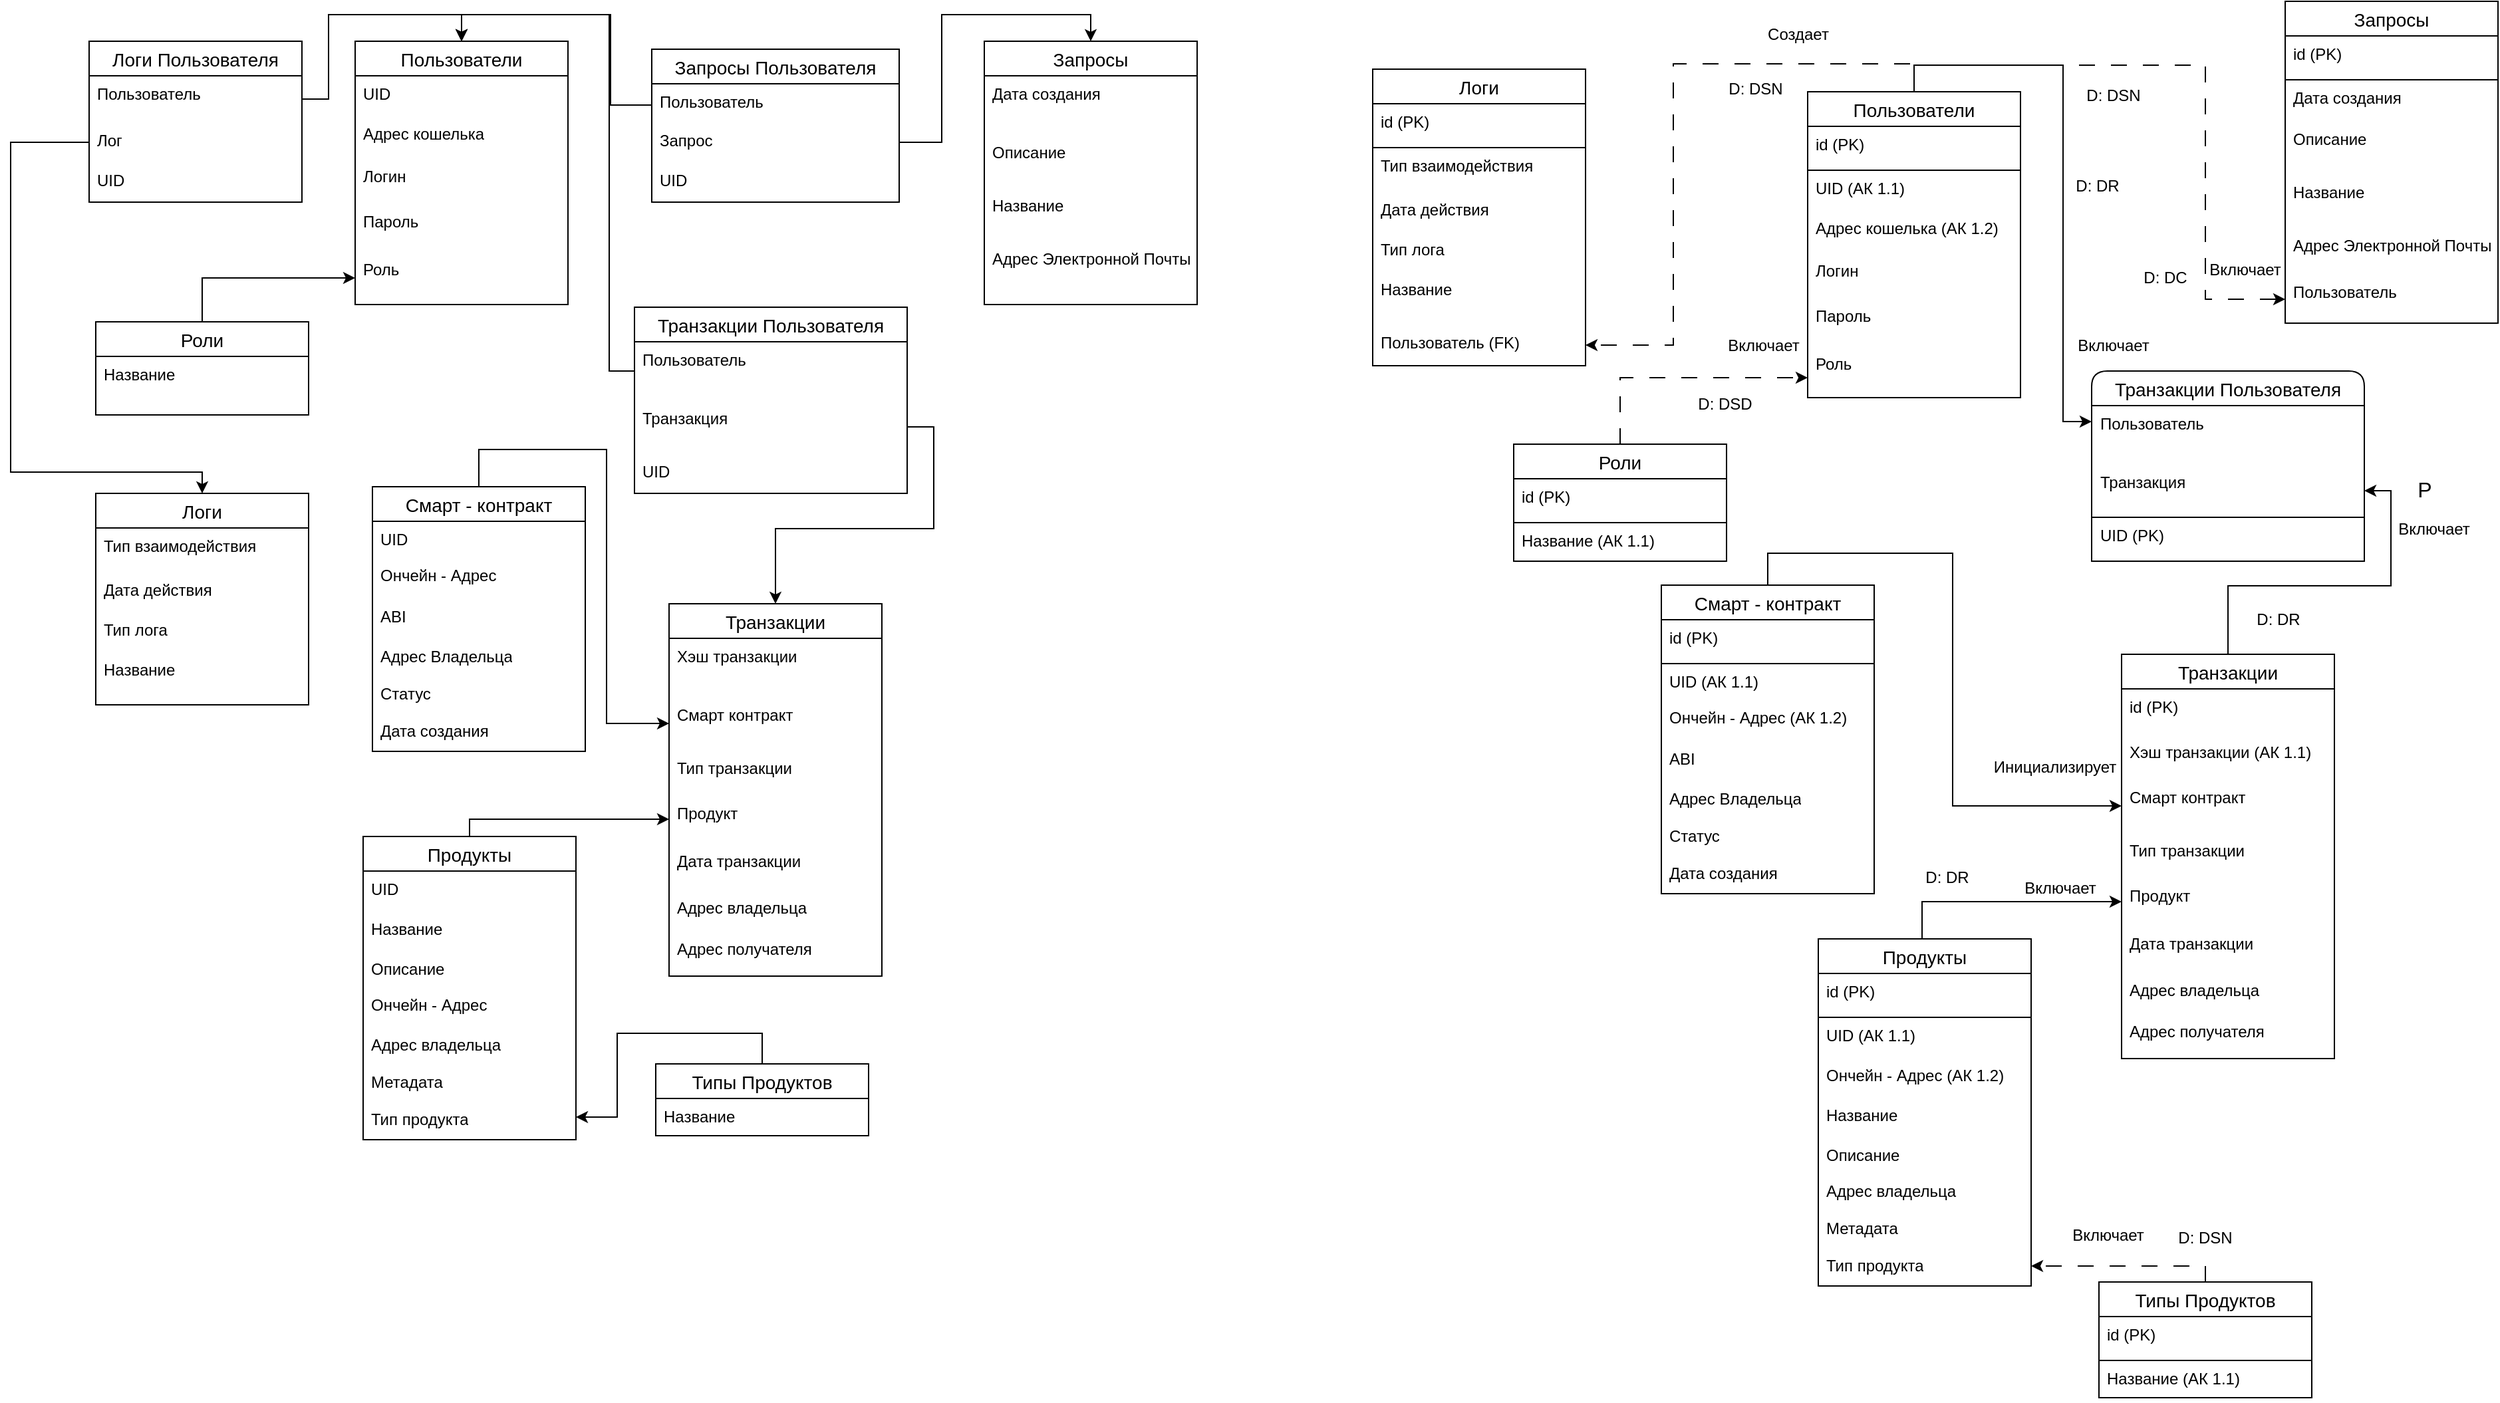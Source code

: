 <mxfile version="24.7.17">
  <diagram name="Page-1" id="hkKIxazmlNXfrslxLoVo">
    <mxGraphModel dx="1928" dy="1080" grid="0" gridSize="10" guides="1" tooltips="1" connect="1" arrows="1" fold="1" page="1" pageScale="1" pageWidth="850" pageHeight="1100" math="0" shadow="0">
      <root>
        <mxCell id="0" />
        <mxCell id="1" parent="0" />
        <mxCell id="sCM_ybp7lxL3_3aXqTB7-169" value="Пользователи" style="swimlane;fontStyle=0;childLayout=stackLayout;horizontal=1;startSize=26;horizontalStack=0;resizeParent=1;resizeParentMax=0;resizeLast=0;collapsible=1;marginBottom=0;align=center;fontSize=14;" parent="1" vertex="1">
          <mxGeometry x="300" y="30" width="160" height="198" as="geometry" />
        </mxCell>
        <mxCell id="sCM_ybp7lxL3_3aXqTB7-171" value="UID" style="text;strokeColor=none;fillColor=none;spacingLeft=4;spacingRight=4;overflow=hidden;rotatable=0;points=[[0,0.5],[1,0.5]];portConstraint=eastwest;fontSize=12;whiteSpace=wrap;html=1;" parent="sCM_ybp7lxL3_3aXqTB7-169" vertex="1">
          <mxGeometry y="26" width="160" height="30" as="geometry" />
        </mxCell>
        <mxCell id="sCM_ybp7lxL3_3aXqTB7-172" value="Адрес кошелька" style="text;strokeColor=none;fillColor=none;spacingLeft=4;spacingRight=4;overflow=hidden;rotatable=0;points=[[0,0.5],[1,0.5]];portConstraint=eastwest;fontSize=12;whiteSpace=wrap;html=1;" parent="sCM_ybp7lxL3_3aXqTB7-169" vertex="1">
          <mxGeometry y="56" width="160" height="32" as="geometry" />
        </mxCell>
        <mxCell id="sCM_ybp7lxL3_3aXqTB7-173" value="Логин" style="text;strokeColor=none;fillColor=none;spacingLeft=4;spacingRight=4;overflow=hidden;rotatable=0;points=[[0,0.5],[1,0.5]];portConstraint=eastwest;fontSize=12;whiteSpace=wrap;html=1;" parent="sCM_ybp7lxL3_3aXqTB7-169" vertex="1">
          <mxGeometry y="88" width="160" height="34" as="geometry" />
        </mxCell>
        <mxCell id="sCM_ybp7lxL3_3aXqTB7-174" value="Пароль" style="text;strokeColor=none;fillColor=none;spacingLeft=4;spacingRight=4;overflow=hidden;rotatable=0;points=[[0,0.5],[1,0.5]];portConstraint=eastwest;fontSize=12;whiteSpace=wrap;html=1;" parent="sCM_ybp7lxL3_3aXqTB7-169" vertex="1">
          <mxGeometry y="122" width="160" height="36" as="geometry" />
        </mxCell>
        <mxCell id="sCM_ybp7lxL3_3aXqTB7-175" value="Роль" style="text;strokeColor=none;fillColor=none;spacingLeft=4;spacingRight=4;overflow=hidden;rotatable=0;points=[[0,0.5],[1,0.5]];portConstraint=eastwest;fontSize=12;whiteSpace=wrap;html=1;" parent="sCM_ybp7lxL3_3aXqTB7-169" vertex="1">
          <mxGeometry y="158" width="160" height="40" as="geometry" />
        </mxCell>
        <mxCell id="sCM_ybp7lxL3_3aXqTB7-258" style="edgeStyle=orthogonalEdgeStyle;rounded=0;orthogonalLoop=1;jettySize=auto;html=1;" parent="1" source="sCM_ybp7lxL3_3aXqTB7-177" target="sCM_ybp7lxL3_3aXqTB7-175" edge="1">
          <mxGeometry relative="1" as="geometry" />
        </mxCell>
        <mxCell id="sCM_ybp7lxL3_3aXqTB7-177" value="Роли" style="swimlane;fontStyle=0;childLayout=stackLayout;horizontal=1;startSize=26;horizontalStack=0;resizeParent=1;resizeParentMax=0;resizeLast=0;collapsible=1;marginBottom=0;align=center;fontSize=14;" parent="1" vertex="1">
          <mxGeometry x="105" y="241" width="160" height="70" as="geometry" />
        </mxCell>
        <mxCell id="sCM_ybp7lxL3_3aXqTB7-179" value="Название" style="text;strokeColor=none;fillColor=none;spacingLeft=4;spacingRight=4;overflow=hidden;rotatable=0;points=[[0,0.5],[1,0.5]];portConstraint=eastwest;fontSize=12;whiteSpace=wrap;html=1;" parent="sCM_ybp7lxL3_3aXqTB7-177" vertex="1">
          <mxGeometry y="26" width="160" height="44" as="geometry" />
        </mxCell>
        <mxCell id="sCM_ybp7lxL3_3aXqTB7-180" value="Транзакции" style="swimlane;fontStyle=0;childLayout=stackLayout;horizontal=1;startSize=26;horizontalStack=0;resizeParent=1;resizeParentMax=0;resizeLast=0;collapsible=1;marginBottom=0;align=center;fontSize=14;" parent="1" vertex="1">
          <mxGeometry x="536" y="453" width="160" height="280" as="geometry" />
        </mxCell>
        <mxCell id="sCM_ybp7lxL3_3aXqTB7-182" value="Хэш транзакции" style="text;strokeColor=none;fillColor=none;spacingLeft=4;spacingRight=4;overflow=hidden;rotatable=0;points=[[0,0.5],[1,0.5]];portConstraint=eastwest;fontSize=12;whiteSpace=wrap;html=1;" parent="sCM_ybp7lxL3_3aXqTB7-180" vertex="1">
          <mxGeometry y="26" width="160" height="44" as="geometry" />
        </mxCell>
        <mxCell id="sCM_ybp7lxL3_3aXqTB7-183" value="Смарт контракт" style="text;strokeColor=none;fillColor=none;spacingLeft=4;spacingRight=4;overflow=hidden;rotatable=0;points=[[0,0.5],[1,0.5]];portConstraint=eastwest;fontSize=12;whiteSpace=wrap;html=1;" parent="sCM_ybp7lxL3_3aXqTB7-180" vertex="1">
          <mxGeometry y="70" width="160" height="40" as="geometry" />
        </mxCell>
        <mxCell id="sCM_ybp7lxL3_3aXqTB7-184" value="Тип транзакции" style="text;strokeColor=none;fillColor=none;spacingLeft=4;spacingRight=4;overflow=hidden;rotatable=0;points=[[0,0.5],[1,0.5]];portConstraint=eastwest;fontSize=12;whiteSpace=wrap;html=1;" parent="sCM_ybp7lxL3_3aXqTB7-180" vertex="1">
          <mxGeometry y="110" width="160" height="34" as="geometry" />
        </mxCell>
        <mxCell id="sCM_ybp7lxL3_3aXqTB7-185" value="Продукт" style="text;strokeColor=none;fillColor=none;spacingLeft=4;spacingRight=4;overflow=hidden;rotatable=0;points=[[0,0.5],[1,0.5]];portConstraint=eastwest;fontSize=12;whiteSpace=wrap;html=1;" parent="sCM_ybp7lxL3_3aXqTB7-180" vertex="1">
          <mxGeometry y="144" width="160" height="36" as="geometry" />
        </mxCell>
        <mxCell id="sCM_ybp7lxL3_3aXqTB7-186" value="Дата транзакции" style="text;strokeColor=none;fillColor=none;spacingLeft=4;spacingRight=4;overflow=hidden;rotatable=0;points=[[0,0.5],[1,0.5]];portConstraint=eastwest;fontSize=12;whiteSpace=wrap;html=1;" parent="sCM_ybp7lxL3_3aXqTB7-180" vertex="1">
          <mxGeometry y="180" width="160" height="35" as="geometry" />
        </mxCell>
        <mxCell id="sCM_ybp7lxL3_3aXqTB7-187" value="Адрес владельца" style="text;strokeColor=none;fillColor=none;spacingLeft=4;spacingRight=4;overflow=hidden;rotatable=0;points=[[0,0.5],[1,0.5]];portConstraint=eastwest;fontSize=12;whiteSpace=wrap;html=1;" parent="sCM_ybp7lxL3_3aXqTB7-180" vertex="1">
          <mxGeometry y="215" width="160" height="31" as="geometry" />
        </mxCell>
        <mxCell id="sCM_ybp7lxL3_3aXqTB7-188" value="Адрес получателя" style="text;strokeColor=none;fillColor=none;spacingLeft=4;spacingRight=4;overflow=hidden;rotatable=0;points=[[0,0.5],[1,0.5]];portConstraint=eastwest;fontSize=12;whiteSpace=wrap;html=1;" parent="sCM_ybp7lxL3_3aXqTB7-180" vertex="1">
          <mxGeometry y="246" width="160" height="34" as="geometry" />
        </mxCell>
        <mxCell id="sCM_ybp7lxL3_3aXqTB7-267" style="edgeStyle=orthogonalEdgeStyle;rounded=0;orthogonalLoop=1;jettySize=auto;html=1;" parent="1" source="sCM_ybp7lxL3_3aXqTB7-190" target="sCM_ybp7lxL3_3aXqTB7-185" edge="1">
          <mxGeometry relative="1" as="geometry">
            <Array as="points">
              <mxPoint x="386" y="615" />
            </Array>
          </mxGeometry>
        </mxCell>
        <mxCell id="sCM_ybp7lxL3_3aXqTB7-190" value="Продукты" style="swimlane;fontStyle=0;childLayout=stackLayout;horizontal=1;startSize=26;horizontalStack=0;resizeParent=1;resizeParentMax=0;resizeLast=0;collapsible=1;marginBottom=0;align=center;fontSize=14;" parent="1" vertex="1">
          <mxGeometry x="306" y="628" width="160" height="228" as="geometry" />
        </mxCell>
        <mxCell id="sCM_ybp7lxL3_3aXqTB7-191" value="UID" style="text;strokeColor=none;fillColor=none;spacingLeft=4;spacingRight=4;overflow=hidden;rotatable=0;points=[[0,0.5],[1,0.5]];portConstraint=eastwest;fontSize=12;whiteSpace=wrap;html=1;" parent="sCM_ybp7lxL3_3aXqTB7-190" vertex="1">
          <mxGeometry y="26" width="160" height="30" as="geometry" />
        </mxCell>
        <mxCell id="sCM_ybp7lxL3_3aXqTB7-192" value="Название" style="text;strokeColor=none;fillColor=none;spacingLeft=4;spacingRight=4;overflow=hidden;rotatable=0;points=[[0,0.5],[1,0.5]];portConstraint=eastwest;fontSize=12;whiteSpace=wrap;html=1;" parent="sCM_ybp7lxL3_3aXqTB7-190" vertex="1">
          <mxGeometry y="56" width="160" height="30" as="geometry" />
        </mxCell>
        <mxCell id="sCM_ybp7lxL3_3aXqTB7-193" value="Описание" style="text;strokeColor=none;fillColor=none;spacingLeft=4;spacingRight=4;overflow=hidden;rotatable=0;points=[[0,0.5],[1,0.5]];portConstraint=eastwest;fontSize=12;whiteSpace=wrap;html=1;" parent="sCM_ybp7lxL3_3aXqTB7-190" vertex="1">
          <mxGeometry y="86" width="160" height="27" as="geometry" />
        </mxCell>
        <mxCell id="sCM_ybp7lxL3_3aXqTB7-194" value="Ончейн - Адрес" style="text;strokeColor=none;fillColor=none;spacingLeft=4;spacingRight=4;overflow=hidden;rotatable=0;points=[[0,0.5],[1,0.5]];portConstraint=eastwest;fontSize=12;whiteSpace=wrap;html=1;" parent="sCM_ybp7lxL3_3aXqTB7-190" vertex="1">
          <mxGeometry y="113" width="160" height="30" as="geometry" />
        </mxCell>
        <mxCell id="sCM_ybp7lxL3_3aXqTB7-195" value="Адрес владельца" style="text;strokeColor=none;fillColor=none;spacingLeft=4;spacingRight=4;overflow=hidden;rotatable=0;points=[[0,0.5],[1,0.5]];portConstraint=eastwest;fontSize=12;whiteSpace=wrap;html=1;" parent="sCM_ybp7lxL3_3aXqTB7-190" vertex="1">
          <mxGeometry y="143" width="160" height="28" as="geometry" />
        </mxCell>
        <mxCell id="sCM_ybp7lxL3_3aXqTB7-196" value="Метадата" style="text;strokeColor=none;fillColor=none;spacingLeft=4;spacingRight=4;overflow=hidden;rotatable=0;points=[[0,0.5],[1,0.5]];portConstraint=eastwest;fontSize=12;whiteSpace=wrap;html=1;" parent="sCM_ybp7lxL3_3aXqTB7-190" vertex="1">
          <mxGeometry y="171" width="160" height="28" as="geometry" />
        </mxCell>
        <mxCell id="sCM_ybp7lxL3_3aXqTB7-197" value="Тип продукта" style="text;strokeColor=none;fillColor=none;spacingLeft=4;spacingRight=4;overflow=hidden;rotatable=0;points=[[0,0.5],[1,0.5]];portConstraint=eastwest;fontSize=12;whiteSpace=wrap;html=1;" parent="sCM_ybp7lxL3_3aXqTB7-190" vertex="1">
          <mxGeometry y="199" width="160" height="29" as="geometry" />
        </mxCell>
        <mxCell id="sCM_ybp7lxL3_3aXqTB7-266" style="edgeStyle=orthogonalEdgeStyle;rounded=0;orthogonalLoop=1;jettySize=auto;html=1;" parent="1" source="sCM_ybp7lxL3_3aXqTB7-199" target="sCM_ybp7lxL3_3aXqTB7-197" edge="1">
          <mxGeometry relative="1" as="geometry">
            <Array as="points">
              <mxPoint x="606" y="776" />
              <mxPoint x="497" y="776" />
              <mxPoint x="497" y="839" />
            </Array>
          </mxGeometry>
        </mxCell>
        <mxCell id="sCM_ybp7lxL3_3aXqTB7-199" value="Типы Продуктов" style="swimlane;fontStyle=0;childLayout=stackLayout;horizontal=1;startSize=26;horizontalStack=0;resizeParent=1;resizeParentMax=0;resizeLast=0;collapsible=1;marginBottom=0;align=center;fontSize=14;" parent="1" vertex="1">
          <mxGeometry x="526" y="799" width="160" height="54" as="geometry" />
        </mxCell>
        <mxCell id="sCM_ybp7lxL3_3aXqTB7-201" value="Название" style="text;strokeColor=none;fillColor=none;spacingLeft=4;spacingRight=4;overflow=hidden;rotatable=0;points=[[0,0.5],[1,0.5]];portConstraint=eastwest;fontSize=12;whiteSpace=wrap;html=1;" parent="sCM_ybp7lxL3_3aXqTB7-199" vertex="1">
          <mxGeometry y="26" width="160" height="28" as="geometry" />
        </mxCell>
        <mxCell id="sCM_ybp7lxL3_3aXqTB7-268" style="edgeStyle=orthogonalEdgeStyle;rounded=0;orthogonalLoop=1;jettySize=auto;html=1;" parent="1" source="sCM_ybp7lxL3_3aXqTB7-203" target="sCM_ybp7lxL3_3aXqTB7-183" edge="1">
          <mxGeometry relative="1" as="geometry">
            <Array as="points">
              <mxPoint x="393" y="337" />
              <mxPoint x="489" y="337" />
              <mxPoint x="489" y="543" />
            </Array>
          </mxGeometry>
        </mxCell>
        <mxCell id="sCM_ybp7lxL3_3aXqTB7-203" value="Смарт - контракт" style="swimlane;fontStyle=0;childLayout=stackLayout;horizontal=1;startSize=26;horizontalStack=0;resizeParent=1;resizeParentMax=0;resizeLast=0;collapsible=1;marginBottom=0;align=center;fontSize=14;" parent="1" vertex="1">
          <mxGeometry x="313" y="365" width="160" height="199" as="geometry" />
        </mxCell>
        <mxCell id="sCM_ybp7lxL3_3aXqTB7-204" value="UID" style="text;strokeColor=none;fillColor=none;spacingLeft=4;spacingRight=4;overflow=hidden;rotatable=0;points=[[0,0.5],[1,0.5]];portConstraint=eastwest;fontSize=12;whiteSpace=wrap;html=1;" parent="sCM_ybp7lxL3_3aXqTB7-203" vertex="1">
          <mxGeometry y="26" width="160" height="27" as="geometry" />
        </mxCell>
        <mxCell id="sCM_ybp7lxL3_3aXqTB7-205" value="Ончейн - Адрес" style="text;strokeColor=none;fillColor=none;spacingLeft=4;spacingRight=4;overflow=hidden;rotatable=0;points=[[0,0.5],[1,0.5]];portConstraint=eastwest;fontSize=12;whiteSpace=wrap;html=1;" parent="sCM_ybp7lxL3_3aXqTB7-203" vertex="1">
          <mxGeometry y="53" width="160" height="31" as="geometry" />
        </mxCell>
        <mxCell id="sCM_ybp7lxL3_3aXqTB7-206" value="ABI" style="text;strokeColor=none;fillColor=none;spacingLeft=4;spacingRight=4;overflow=hidden;rotatable=0;points=[[0,0.5],[1,0.5]];portConstraint=eastwest;fontSize=12;whiteSpace=wrap;html=1;" parent="sCM_ybp7lxL3_3aXqTB7-203" vertex="1">
          <mxGeometry y="84" width="160" height="30" as="geometry" />
        </mxCell>
        <mxCell id="sCM_ybp7lxL3_3aXqTB7-207" value="Адрес Владельца" style="text;strokeColor=none;fillColor=none;spacingLeft=4;spacingRight=4;overflow=hidden;rotatable=0;points=[[0,0.5],[1,0.5]];portConstraint=eastwest;fontSize=12;whiteSpace=wrap;html=1;" parent="sCM_ybp7lxL3_3aXqTB7-203" vertex="1">
          <mxGeometry y="114" width="160" height="28" as="geometry" />
        </mxCell>
        <mxCell id="sCM_ybp7lxL3_3aXqTB7-208" value="Статус" style="text;strokeColor=none;fillColor=none;spacingLeft=4;spacingRight=4;overflow=hidden;rotatable=0;points=[[0,0.5],[1,0.5]];portConstraint=eastwest;fontSize=12;whiteSpace=wrap;html=1;" parent="sCM_ybp7lxL3_3aXqTB7-203" vertex="1">
          <mxGeometry y="142" width="160" height="28" as="geometry" />
        </mxCell>
        <mxCell id="sCM_ybp7lxL3_3aXqTB7-209" value="Дата создания" style="text;strokeColor=none;fillColor=none;spacingLeft=4;spacingRight=4;overflow=hidden;rotatable=0;points=[[0,0.5],[1,0.5]];portConstraint=eastwest;fontSize=12;whiteSpace=wrap;html=1;" parent="sCM_ybp7lxL3_3aXqTB7-203" vertex="1">
          <mxGeometry y="170" width="160" height="29" as="geometry" />
        </mxCell>
        <mxCell id="sCM_ybp7lxL3_3aXqTB7-210" value="Запросы" style="swimlane;fontStyle=0;childLayout=stackLayout;horizontal=1;startSize=26;horizontalStack=0;resizeParent=1;resizeParentMax=0;resizeLast=0;collapsible=1;marginBottom=0;align=center;fontSize=14;" parent="1" vertex="1">
          <mxGeometry x="773" y="30" width="160" height="198" as="geometry" />
        </mxCell>
        <mxCell id="sCM_ybp7lxL3_3aXqTB7-212" value="Дата создания" style="text;strokeColor=none;fillColor=none;spacingLeft=4;spacingRight=4;overflow=hidden;rotatable=0;points=[[0,0.5],[1,0.5]];portConstraint=eastwest;fontSize=12;whiteSpace=wrap;html=1;" parent="sCM_ybp7lxL3_3aXqTB7-210" vertex="1">
          <mxGeometry y="26" width="160" height="44" as="geometry" />
        </mxCell>
        <mxCell id="sCM_ybp7lxL3_3aXqTB7-213" value="Описание" style="text;strokeColor=none;fillColor=none;spacingLeft=4;spacingRight=4;overflow=hidden;rotatable=0;points=[[0,0.5],[1,0.5]];portConstraint=eastwest;fontSize=12;whiteSpace=wrap;html=1;" parent="sCM_ybp7lxL3_3aXqTB7-210" vertex="1">
          <mxGeometry y="70" width="160" height="40" as="geometry" />
        </mxCell>
        <mxCell id="sCM_ybp7lxL3_3aXqTB7-214" value="Название" style="text;strokeColor=none;fillColor=none;spacingLeft=4;spacingRight=4;overflow=hidden;rotatable=0;points=[[0,0.5],[1,0.5]];portConstraint=eastwest;fontSize=12;whiteSpace=wrap;html=1;" parent="sCM_ybp7lxL3_3aXqTB7-210" vertex="1">
          <mxGeometry y="110" width="160" height="40" as="geometry" />
        </mxCell>
        <mxCell id="sCM_ybp7lxL3_3aXqTB7-215" value="Адрес Электронной Почты " style="text;strokeColor=none;fillColor=none;spacingLeft=4;spacingRight=4;overflow=hidden;rotatable=0;points=[[0,0.5],[1,0.5]];portConstraint=eastwest;fontSize=12;whiteSpace=wrap;html=1;" parent="sCM_ybp7lxL3_3aXqTB7-210" vertex="1">
          <mxGeometry y="150" width="160" height="48" as="geometry" />
        </mxCell>
        <mxCell id="sCM_ybp7lxL3_3aXqTB7-216" value="Логи" style="swimlane;fontStyle=0;childLayout=stackLayout;horizontal=1;startSize=26;horizontalStack=0;resizeParent=1;resizeParentMax=0;resizeLast=0;collapsible=1;marginBottom=0;align=center;fontSize=14;" parent="1" vertex="1">
          <mxGeometry x="105" y="370" width="160" height="159" as="geometry" />
        </mxCell>
        <mxCell id="sCM_ybp7lxL3_3aXqTB7-218" value="Тип взаимодействия" style="text;strokeColor=none;fillColor=none;spacingLeft=4;spacingRight=4;overflow=hidden;rotatable=0;points=[[0,0.5],[1,0.5]];portConstraint=eastwest;fontSize=12;whiteSpace=wrap;html=1;" parent="sCM_ybp7lxL3_3aXqTB7-216" vertex="1">
          <mxGeometry y="26" width="160" height="33" as="geometry" />
        </mxCell>
        <mxCell id="sCM_ybp7lxL3_3aXqTB7-219" value="Дата действия" style="text;strokeColor=none;fillColor=none;spacingLeft=4;spacingRight=4;overflow=hidden;rotatable=0;points=[[0,0.5],[1,0.5]];portConstraint=eastwest;fontSize=12;whiteSpace=wrap;html=1;" parent="sCM_ybp7lxL3_3aXqTB7-216" vertex="1">
          <mxGeometry y="59" width="160" height="30" as="geometry" />
        </mxCell>
        <mxCell id="sCM_ybp7lxL3_3aXqTB7-220" value="Тип лога" style="text;strokeColor=none;fillColor=none;spacingLeft=4;spacingRight=4;overflow=hidden;rotatable=0;points=[[0,0.5],[1,0.5]];portConstraint=eastwest;fontSize=12;whiteSpace=wrap;html=1;" parent="sCM_ybp7lxL3_3aXqTB7-216" vertex="1">
          <mxGeometry y="89" width="160" height="30" as="geometry" />
        </mxCell>
        <mxCell id="sCM_ybp7lxL3_3aXqTB7-221" value="Название" style="text;strokeColor=none;fillColor=none;spacingLeft=4;spacingRight=4;overflow=hidden;rotatable=0;points=[[0,0.5],[1,0.5]];portConstraint=eastwest;fontSize=12;whiteSpace=wrap;html=1;" parent="sCM_ybp7lxL3_3aXqTB7-216" vertex="1">
          <mxGeometry y="119" width="160" height="40" as="geometry" />
        </mxCell>
        <mxCell id="sCM_ybp7lxL3_3aXqTB7-222" value="Логи Пользователя" style="swimlane;fontStyle=0;childLayout=stackLayout;horizontal=1;startSize=26;horizontalStack=0;resizeParent=1;resizeParentMax=0;resizeLast=0;collapsible=1;marginBottom=0;align=center;fontSize=14;" parent="1" vertex="1">
          <mxGeometry x="100" y="30" width="160" height="121" as="geometry" />
        </mxCell>
        <mxCell id="sCM_ybp7lxL3_3aXqTB7-224" value="Пользователь" style="text;strokeColor=none;fillColor=none;spacingLeft=4;spacingRight=4;overflow=hidden;rotatable=0;points=[[0,0.5],[1,0.5]];portConstraint=eastwest;fontSize=12;whiteSpace=wrap;html=1;" parent="sCM_ybp7lxL3_3aXqTB7-222" vertex="1">
          <mxGeometry y="26" width="160" height="35" as="geometry" />
        </mxCell>
        <mxCell id="sCM_ybp7lxL3_3aXqTB7-225" value="Лог" style="text;strokeColor=none;fillColor=none;spacingLeft=4;spacingRight=4;overflow=hidden;rotatable=0;points=[[0,0.5],[1,0.5]];portConstraint=eastwest;fontSize=12;whiteSpace=wrap;html=1;" parent="sCM_ybp7lxL3_3aXqTB7-222" vertex="1">
          <mxGeometry y="61" width="160" height="30" as="geometry" />
        </mxCell>
        <mxCell id="sCM_ybp7lxL3_3aXqTB7-226" value="UID" style="text;strokeColor=none;fillColor=none;spacingLeft=4;spacingRight=4;overflow=hidden;rotatable=0;points=[[0,0.5],[1,0.5]];portConstraint=eastwest;fontSize=12;whiteSpace=wrap;html=1;" parent="sCM_ybp7lxL3_3aXqTB7-222" vertex="1">
          <mxGeometry y="91" width="160" height="30" as="geometry" />
        </mxCell>
        <mxCell id="sCM_ybp7lxL3_3aXqTB7-229" value="Запросы Пользователя" style="swimlane;fontStyle=0;childLayout=stackLayout;horizontal=1;startSize=26;horizontalStack=0;resizeParent=1;resizeParentMax=0;resizeLast=0;collapsible=1;marginBottom=0;align=center;fontSize=14;" parent="1" vertex="1">
          <mxGeometry x="523" y="36" width="186" height="115" as="geometry" />
        </mxCell>
        <mxCell id="sCM_ybp7lxL3_3aXqTB7-231" value="Пользователь" style="text;strokeColor=none;fillColor=none;spacingLeft=4;spacingRight=4;overflow=hidden;rotatable=0;points=[[0,0.5],[1,0.5]];portConstraint=eastwest;fontSize=12;whiteSpace=wrap;html=1;" parent="sCM_ybp7lxL3_3aXqTB7-229" vertex="1">
          <mxGeometry y="26" width="186" height="29" as="geometry" />
        </mxCell>
        <mxCell id="sCM_ybp7lxL3_3aXqTB7-232" value="Запрос" style="text;strokeColor=none;fillColor=none;spacingLeft=4;spacingRight=4;overflow=hidden;rotatable=0;points=[[0,0.5],[1,0.5]];portConstraint=eastwest;fontSize=12;whiteSpace=wrap;html=1;" parent="sCM_ybp7lxL3_3aXqTB7-229" vertex="1">
          <mxGeometry y="55" width="186" height="30" as="geometry" />
        </mxCell>
        <mxCell id="sCM_ybp7lxL3_3aXqTB7-233" value="UID" style="text;strokeColor=none;fillColor=none;spacingLeft=4;spacingRight=4;overflow=hidden;rotatable=0;points=[[0,0.5],[1,0.5]];portConstraint=eastwest;fontSize=12;whiteSpace=wrap;html=1;" parent="sCM_ybp7lxL3_3aXqTB7-229" vertex="1">
          <mxGeometry y="85" width="186" height="30" as="geometry" />
        </mxCell>
        <mxCell id="sCM_ybp7lxL3_3aXqTB7-236" value="Транзакции Пользователя" style="swimlane;fontStyle=0;childLayout=stackLayout;horizontal=1;startSize=26;horizontalStack=0;resizeParent=1;resizeParentMax=0;resizeLast=0;collapsible=1;marginBottom=0;align=center;fontSize=14;" parent="1" vertex="1">
          <mxGeometry x="510" y="230" width="205" height="140" as="geometry" />
        </mxCell>
        <mxCell id="sCM_ybp7lxL3_3aXqTB7-237" value="Пользователь" style="text;strokeColor=none;fillColor=none;spacingLeft=4;spacingRight=4;overflow=hidden;rotatable=0;points=[[0,0.5],[1,0.5]];portConstraint=eastwest;fontSize=12;whiteSpace=wrap;html=1;" parent="sCM_ybp7lxL3_3aXqTB7-236" vertex="1">
          <mxGeometry y="26" width="205" height="44" as="geometry" />
        </mxCell>
        <mxCell id="sCM_ybp7lxL3_3aXqTB7-238" value="Транзакция" style="text;strokeColor=none;fillColor=none;spacingLeft=4;spacingRight=4;overflow=hidden;rotatable=0;points=[[0,0.5],[1,0.5]];portConstraint=eastwest;fontSize=12;whiteSpace=wrap;html=1;" parent="sCM_ybp7lxL3_3aXqTB7-236" vertex="1">
          <mxGeometry y="70" width="205" height="40" as="geometry" />
        </mxCell>
        <mxCell id="sCM_ybp7lxL3_3aXqTB7-239" value="UID" style="text;strokeColor=none;fillColor=none;spacingLeft=4;spacingRight=4;overflow=hidden;rotatable=0;points=[[0,0.5],[1,0.5]];portConstraint=eastwest;fontSize=12;whiteSpace=wrap;html=1;" parent="sCM_ybp7lxL3_3aXqTB7-236" vertex="1">
          <mxGeometry y="110" width="205" height="30" as="geometry" />
        </mxCell>
        <mxCell id="sCM_ybp7lxL3_3aXqTB7-243" style="edgeStyle=orthogonalEdgeStyle;rounded=0;orthogonalLoop=1;jettySize=auto;html=1;entryX=0.5;entryY=0;entryDx=0;entryDy=0;" parent="1" source="sCM_ybp7lxL3_3aXqTB7-224" target="sCM_ybp7lxL3_3aXqTB7-169" edge="1">
          <mxGeometry relative="1" as="geometry" />
        </mxCell>
        <mxCell id="sCM_ybp7lxL3_3aXqTB7-248" style="edgeStyle=orthogonalEdgeStyle;rounded=0;orthogonalLoop=1;jettySize=auto;html=1;entryX=0.5;entryY=0;entryDx=0;entryDy=0;" parent="1" source="sCM_ybp7lxL3_3aXqTB7-231" target="sCM_ybp7lxL3_3aXqTB7-169" edge="1">
          <mxGeometry relative="1" as="geometry">
            <Array as="points">
              <mxPoint x="492" y="78" />
              <mxPoint x="492" y="10" />
              <mxPoint x="380" y="10" />
            </Array>
          </mxGeometry>
        </mxCell>
        <mxCell id="sCM_ybp7lxL3_3aXqTB7-251" style="edgeStyle=orthogonalEdgeStyle;rounded=0;orthogonalLoop=1;jettySize=auto;html=1;entryX=0.5;entryY=0;entryDx=0;entryDy=0;" parent="1" source="sCM_ybp7lxL3_3aXqTB7-232" target="sCM_ybp7lxL3_3aXqTB7-210" edge="1">
          <mxGeometry relative="1" as="geometry" />
        </mxCell>
        <mxCell id="sCM_ybp7lxL3_3aXqTB7-255" style="edgeStyle=orthogonalEdgeStyle;rounded=0;orthogonalLoop=1;jettySize=auto;html=1;entryX=0.5;entryY=0;entryDx=0;entryDy=0;" parent="1" source="sCM_ybp7lxL3_3aXqTB7-237" target="sCM_ybp7lxL3_3aXqTB7-169" edge="1">
          <mxGeometry relative="1" as="geometry">
            <Array as="points">
              <mxPoint x="491" y="278" />
              <mxPoint x="491" y="10" />
              <mxPoint x="380" y="10" />
            </Array>
          </mxGeometry>
        </mxCell>
        <mxCell id="sCM_ybp7lxL3_3aXqTB7-256" style="edgeStyle=orthogonalEdgeStyle;rounded=0;orthogonalLoop=1;jettySize=auto;html=1;entryX=0.5;entryY=0;entryDx=0;entryDy=0;" parent="1" source="sCM_ybp7lxL3_3aXqTB7-238" target="sCM_ybp7lxL3_3aXqTB7-180" edge="1">
          <mxGeometry relative="1" as="geometry" />
        </mxCell>
        <mxCell id="sCM_ybp7lxL3_3aXqTB7-269" style="edgeStyle=orthogonalEdgeStyle;rounded=0;orthogonalLoop=1;jettySize=auto;html=1;entryX=0.5;entryY=0;entryDx=0;entryDy=0;" parent="1" source="sCM_ybp7lxL3_3aXqTB7-225" target="sCM_ybp7lxL3_3aXqTB7-216" edge="1">
          <mxGeometry relative="1" as="geometry">
            <Array as="points">
              <mxPoint x="41" y="106" />
              <mxPoint x="41" y="354" />
              <mxPoint x="185" y="354" />
            </Array>
          </mxGeometry>
        </mxCell>
        <mxCell id="JcELHo9t9HgocP2iokCu-1" style="edgeStyle=orthogonalEdgeStyle;rounded=0;orthogonalLoop=1;jettySize=auto;html=1;" edge="1" parent="1" source="JcELHo9t9HgocP2iokCu-4" target="JcELHo9t9HgocP2iokCu-63">
          <mxGeometry relative="1" as="geometry">
            <Array as="points">
              <mxPoint x="1472" y="48" />
              <mxPoint x="1584" y="48" />
              <mxPoint x="1584" y="316" />
            </Array>
          </mxGeometry>
        </mxCell>
        <mxCell id="JcELHo9t9HgocP2iokCu-2" style="edgeStyle=orthogonalEdgeStyle;rounded=0;orthogonalLoop=1;jettySize=auto;html=1;dashed=1;dashPattern=12 12;" edge="1" parent="1" source="JcELHo9t9HgocP2iokCu-4" target="JcELHo9t9HgocP2iokCu-54">
          <mxGeometry relative="1" as="geometry">
            <Array as="points">
              <mxPoint x="1472" y="48" />
              <mxPoint x="1691" y="48" />
              <mxPoint x="1691" y="224" />
            </Array>
          </mxGeometry>
        </mxCell>
        <mxCell id="JcELHo9t9HgocP2iokCu-3" style="edgeStyle=orthogonalEdgeStyle;rounded=0;orthogonalLoop=1;jettySize=auto;html=1;entryX=1;entryY=0.5;entryDx=0;entryDy=0;dashed=1;dashPattern=12 12;" edge="1" parent="1" source="JcELHo9t9HgocP2iokCu-4" target="JcELHo9t9HgocP2iokCu-61">
          <mxGeometry relative="1" as="geometry">
            <Array as="points">
              <mxPoint x="1472" y="47" />
              <mxPoint x="1291" y="47" />
              <mxPoint x="1291" y="258" />
            </Array>
          </mxGeometry>
        </mxCell>
        <mxCell id="JcELHo9t9HgocP2iokCu-4" value="Пользователи" style="swimlane;fontStyle=0;childLayout=stackLayout;horizontal=1;startSize=26;horizontalStack=0;resizeParent=1;resizeParentMax=0;resizeLast=0;collapsible=1;marginBottom=0;align=center;fontSize=14;" vertex="1" parent="1">
          <mxGeometry x="1392" y="68" width="160" height="230" as="geometry" />
        </mxCell>
        <mxCell id="JcELHo9t9HgocP2iokCu-5" value="id (PK)" style="text;strokeColor=default;fillColor=default;spacingLeft=4;spacingRight=4;overflow=hidden;rotatable=0;points=[[0,0.5],[1,0.5]];portConstraint=eastwest;fontSize=12;whiteSpace=wrap;html=1;" vertex="1" parent="JcELHo9t9HgocP2iokCu-4">
          <mxGeometry y="26" width="160" height="33" as="geometry" />
        </mxCell>
        <mxCell id="JcELHo9t9HgocP2iokCu-6" value="UID (АК 1.1)" style="text;strokeColor=none;fillColor=none;spacingLeft=4;spacingRight=4;overflow=hidden;rotatable=0;points=[[0,0.5],[1,0.5]];portConstraint=eastwest;fontSize=12;whiteSpace=wrap;html=1;" vertex="1" parent="JcELHo9t9HgocP2iokCu-4">
          <mxGeometry y="59" width="160" height="30" as="geometry" />
        </mxCell>
        <mxCell id="JcELHo9t9HgocP2iokCu-7" value="Адрес кошелька (АК 1.2)&lt;div&gt;&lt;br&gt;&lt;/div&gt;" style="text;strokeColor=none;fillColor=none;spacingLeft=4;spacingRight=4;overflow=hidden;rotatable=0;points=[[0,0.5],[1,0.5]];portConstraint=eastwest;fontSize=12;whiteSpace=wrap;html=1;" vertex="1" parent="JcELHo9t9HgocP2iokCu-4">
          <mxGeometry y="89" width="160" height="32" as="geometry" />
        </mxCell>
        <mxCell id="JcELHo9t9HgocP2iokCu-8" value="Логин" style="text;strokeColor=none;fillColor=none;spacingLeft=4;spacingRight=4;overflow=hidden;rotatable=0;points=[[0,0.5],[1,0.5]];portConstraint=eastwest;fontSize=12;whiteSpace=wrap;html=1;" vertex="1" parent="JcELHo9t9HgocP2iokCu-4">
          <mxGeometry y="121" width="160" height="34" as="geometry" />
        </mxCell>
        <mxCell id="JcELHo9t9HgocP2iokCu-9" value="Пароль" style="text;strokeColor=none;fillColor=none;spacingLeft=4;spacingRight=4;overflow=hidden;rotatable=0;points=[[0,0.5],[1,0.5]];portConstraint=eastwest;fontSize=12;whiteSpace=wrap;html=1;" vertex="1" parent="JcELHo9t9HgocP2iokCu-4">
          <mxGeometry y="155" width="160" height="36" as="geometry" />
        </mxCell>
        <mxCell id="JcELHo9t9HgocP2iokCu-10" value="Роль" style="text;strokeColor=none;fillColor=none;spacingLeft=4;spacingRight=4;overflow=hidden;rotatable=0;points=[[0,0.5],[1,0.5]];portConstraint=eastwest;fontSize=12;whiteSpace=wrap;html=1;" vertex="1" parent="JcELHo9t9HgocP2iokCu-4">
          <mxGeometry y="191" width="160" height="39" as="geometry" />
        </mxCell>
        <mxCell id="JcELHo9t9HgocP2iokCu-11" style="edgeStyle=orthogonalEdgeStyle;rounded=0;orthogonalLoop=1;jettySize=auto;html=1;dashed=1;dashPattern=12 12;" edge="1" parent="1" source="JcELHo9t9HgocP2iokCu-12" target="JcELHo9t9HgocP2iokCu-10">
          <mxGeometry relative="1" as="geometry">
            <Array as="points">
              <mxPoint x="1251" y="283" />
            </Array>
          </mxGeometry>
        </mxCell>
        <mxCell id="JcELHo9t9HgocP2iokCu-12" value="Роли" style="swimlane;fontStyle=0;childLayout=stackLayout;horizontal=1;startSize=26;horizontalStack=0;resizeParent=1;resizeParentMax=0;resizeLast=0;collapsible=1;marginBottom=0;align=center;fontSize=14;" vertex="1" parent="1">
          <mxGeometry x="1171" y="333" width="160" height="88" as="geometry" />
        </mxCell>
        <mxCell id="JcELHo9t9HgocP2iokCu-13" value="id (PK)" style="text;strokeColor=default;fillColor=default;spacingLeft=4;spacingRight=4;overflow=hidden;rotatable=0;points=[[0,0.5],[1,0.5]];portConstraint=eastwest;fontSize=12;whiteSpace=wrap;html=1;" vertex="1" parent="JcELHo9t9HgocP2iokCu-12">
          <mxGeometry y="26" width="160" height="33" as="geometry" />
        </mxCell>
        <mxCell id="JcELHo9t9HgocP2iokCu-14" value="Название (АК 1.1)&lt;div&gt;&lt;br&gt;&lt;/div&gt;" style="text;strokeColor=none;fillColor=none;spacingLeft=4;spacingRight=4;overflow=hidden;rotatable=0;points=[[0,0.5],[1,0.5]];portConstraint=eastwest;fontSize=12;whiteSpace=wrap;html=1;" vertex="1" parent="JcELHo9t9HgocP2iokCu-12">
          <mxGeometry y="59" width="160" height="29" as="geometry" />
        </mxCell>
        <mxCell id="JcELHo9t9HgocP2iokCu-15" style="edgeStyle=orthogonalEdgeStyle;rounded=0;orthogonalLoop=1;jettySize=auto;html=1;" edge="1" parent="1" source="JcELHo9t9HgocP2iokCu-16" target="JcELHo9t9HgocP2iokCu-64">
          <mxGeometry relative="1" as="geometry" />
        </mxCell>
        <mxCell id="JcELHo9t9HgocP2iokCu-16" value="Транзакции" style="swimlane;fontStyle=0;childLayout=stackLayout;horizontal=1;startSize=26;horizontalStack=0;resizeParent=1;resizeParentMax=0;resizeLast=0;collapsible=1;marginBottom=0;align=center;fontSize=14;" vertex="1" parent="1">
          <mxGeometry x="1628" y="491" width="160" height="304" as="geometry" />
        </mxCell>
        <mxCell id="JcELHo9t9HgocP2iokCu-17" value="id (PK)" style="text;strokeColor=none;fillColor=none;spacingLeft=4;spacingRight=4;overflow=hidden;rotatable=0;points=[[0,0.5],[1,0.5]];portConstraint=eastwest;fontSize=12;whiteSpace=wrap;html=1;" vertex="1" parent="JcELHo9t9HgocP2iokCu-16">
          <mxGeometry y="26" width="160" height="34" as="geometry" />
        </mxCell>
        <mxCell id="JcELHo9t9HgocP2iokCu-18" value="Хэш транзакции (АК 1.1)&lt;div&gt;&lt;br&gt;&lt;/div&gt;" style="text;strokeColor=none;fillColor=none;spacingLeft=4;spacingRight=4;overflow=hidden;rotatable=0;points=[[0,0.5],[1,0.5]];portConstraint=eastwest;fontSize=12;whiteSpace=wrap;html=1;" vertex="1" parent="JcELHo9t9HgocP2iokCu-16">
          <mxGeometry y="60" width="160" height="34" as="geometry" />
        </mxCell>
        <mxCell id="JcELHo9t9HgocP2iokCu-19" value="Смарт контракт" style="text;strokeColor=none;fillColor=none;spacingLeft=4;spacingRight=4;overflow=hidden;rotatable=0;points=[[0,0.5],[1,0.5]];portConstraint=eastwest;fontSize=12;whiteSpace=wrap;html=1;" vertex="1" parent="JcELHo9t9HgocP2iokCu-16">
          <mxGeometry y="94" width="160" height="40" as="geometry" />
        </mxCell>
        <mxCell id="JcELHo9t9HgocP2iokCu-20" value="Тип транзакции" style="text;strokeColor=none;fillColor=none;spacingLeft=4;spacingRight=4;overflow=hidden;rotatable=0;points=[[0,0.5],[1,0.5]];portConstraint=eastwest;fontSize=12;whiteSpace=wrap;html=1;" vertex="1" parent="JcELHo9t9HgocP2iokCu-16">
          <mxGeometry y="134" width="160" height="34" as="geometry" />
        </mxCell>
        <mxCell id="JcELHo9t9HgocP2iokCu-21" value="Продукт" style="text;strokeColor=none;fillColor=none;spacingLeft=4;spacingRight=4;overflow=hidden;rotatable=0;points=[[0,0.5],[1,0.5]];portConstraint=eastwest;fontSize=12;whiteSpace=wrap;html=1;" vertex="1" parent="JcELHo9t9HgocP2iokCu-16">
          <mxGeometry y="168" width="160" height="36" as="geometry" />
        </mxCell>
        <mxCell id="JcELHo9t9HgocP2iokCu-22" value="Дата транзакции" style="text;strokeColor=none;fillColor=none;spacingLeft=4;spacingRight=4;overflow=hidden;rotatable=0;points=[[0,0.5],[1,0.5]];portConstraint=eastwest;fontSize=12;whiteSpace=wrap;html=1;" vertex="1" parent="JcELHo9t9HgocP2iokCu-16">
          <mxGeometry y="204" width="160" height="35" as="geometry" />
        </mxCell>
        <mxCell id="JcELHo9t9HgocP2iokCu-23" value="Адрес владельца" style="text;strokeColor=none;fillColor=none;spacingLeft=4;spacingRight=4;overflow=hidden;rotatable=0;points=[[0,0.5],[1,0.5]];portConstraint=eastwest;fontSize=12;whiteSpace=wrap;html=1;" vertex="1" parent="JcELHo9t9HgocP2iokCu-16">
          <mxGeometry y="239" width="160" height="31" as="geometry" />
        </mxCell>
        <mxCell id="JcELHo9t9HgocP2iokCu-24" value="Адрес получателя" style="text;strokeColor=none;fillColor=none;spacingLeft=4;spacingRight=4;overflow=hidden;rotatable=0;points=[[0,0.5],[1,0.5]];portConstraint=eastwest;fontSize=12;whiteSpace=wrap;html=1;" vertex="1" parent="JcELHo9t9HgocP2iokCu-16">
          <mxGeometry y="270" width="160" height="34" as="geometry" />
        </mxCell>
        <mxCell id="JcELHo9t9HgocP2iokCu-25" style="edgeStyle=orthogonalEdgeStyle;rounded=0;orthogonalLoop=1;jettySize=auto;html=1;entryX=0;entryY=0.5;entryDx=0;entryDy=0;" edge="1" parent="1" source="JcELHo9t9HgocP2iokCu-26" target="JcELHo9t9HgocP2iokCu-21">
          <mxGeometry relative="1" as="geometry">
            <Array as="points">
              <mxPoint x="1478" y="677" />
            </Array>
          </mxGeometry>
        </mxCell>
        <mxCell id="JcELHo9t9HgocP2iokCu-26" value="Продукты" style="swimlane;fontStyle=0;childLayout=stackLayout;horizontal=1;startSize=26;horizontalStack=0;resizeParent=1;resizeParentMax=0;resizeLast=0;collapsible=1;marginBottom=0;align=center;fontSize=14;" vertex="1" parent="1">
          <mxGeometry x="1400" y="705" width="160" height="261" as="geometry" />
        </mxCell>
        <mxCell id="JcELHo9t9HgocP2iokCu-27" value="id (PK)" style="text;strokeColor=default;fillColor=default;spacingLeft=4;spacingRight=4;overflow=hidden;rotatable=0;points=[[0,0.5],[1,0.5]];portConstraint=eastwest;fontSize=12;whiteSpace=wrap;html=1;" vertex="1" parent="JcELHo9t9HgocP2iokCu-26">
          <mxGeometry y="26" width="160" height="33" as="geometry" />
        </mxCell>
        <mxCell id="JcELHo9t9HgocP2iokCu-28" value="UID (АК 1.1)&lt;div&gt;&lt;br&gt;&lt;/div&gt;" style="text;strokeColor=none;fillColor=none;spacingLeft=4;spacingRight=4;overflow=hidden;rotatable=0;points=[[0,0.5],[1,0.5]];portConstraint=eastwest;fontSize=12;whiteSpace=wrap;html=1;" vertex="1" parent="JcELHo9t9HgocP2iokCu-26">
          <mxGeometry y="59" width="160" height="30" as="geometry" />
        </mxCell>
        <mxCell id="JcELHo9t9HgocP2iokCu-29" value="Ончейн - Адрес (АК 1.2)&lt;div&gt;&lt;br&gt;&lt;/div&gt;" style="text;strokeColor=none;fillColor=none;spacingLeft=4;spacingRight=4;overflow=hidden;rotatable=0;points=[[0,0.5],[1,0.5]];portConstraint=eastwest;fontSize=12;whiteSpace=wrap;html=1;" vertex="1" parent="JcELHo9t9HgocP2iokCu-26">
          <mxGeometry y="89" width="160" height="30" as="geometry" />
        </mxCell>
        <mxCell id="JcELHo9t9HgocP2iokCu-30" value="Название" style="text;strokeColor=none;fillColor=none;spacingLeft=4;spacingRight=4;overflow=hidden;rotatable=0;points=[[0,0.5],[1,0.5]];portConstraint=eastwest;fontSize=12;whiteSpace=wrap;html=1;" vertex="1" parent="JcELHo9t9HgocP2iokCu-26">
          <mxGeometry y="119" width="160" height="30" as="geometry" />
        </mxCell>
        <mxCell id="JcELHo9t9HgocP2iokCu-31" value="Описание" style="text;strokeColor=none;fillColor=none;spacingLeft=4;spacingRight=4;overflow=hidden;rotatable=0;points=[[0,0.5],[1,0.5]];portConstraint=eastwest;fontSize=12;whiteSpace=wrap;html=1;" vertex="1" parent="JcELHo9t9HgocP2iokCu-26">
          <mxGeometry y="149" width="160" height="27" as="geometry" />
        </mxCell>
        <mxCell id="JcELHo9t9HgocP2iokCu-32" value="Адрес владельца" style="text;strokeColor=none;fillColor=none;spacingLeft=4;spacingRight=4;overflow=hidden;rotatable=0;points=[[0,0.5],[1,0.5]];portConstraint=eastwest;fontSize=12;whiteSpace=wrap;html=1;" vertex="1" parent="JcELHo9t9HgocP2iokCu-26">
          <mxGeometry y="176" width="160" height="28" as="geometry" />
        </mxCell>
        <mxCell id="JcELHo9t9HgocP2iokCu-33" value="Метадата" style="text;strokeColor=none;fillColor=none;spacingLeft=4;spacingRight=4;overflow=hidden;rotatable=0;points=[[0,0.5],[1,0.5]];portConstraint=eastwest;fontSize=12;whiteSpace=wrap;html=1;" vertex="1" parent="JcELHo9t9HgocP2iokCu-26">
          <mxGeometry y="204" width="160" height="28" as="geometry" />
        </mxCell>
        <mxCell id="JcELHo9t9HgocP2iokCu-34" value="Тип продукта" style="text;strokeColor=none;fillColor=none;spacingLeft=4;spacingRight=4;overflow=hidden;rotatable=0;points=[[0,0.5],[1,0.5]];portConstraint=eastwest;fontSize=12;whiteSpace=wrap;html=1;" vertex="1" parent="JcELHo9t9HgocP2iokCu-26">
          <mxGeometry y="232" width="160" height="29" as="geometry" />
        </mxCell>
        <mxCell id="JcELHo9t9HgocP2iokCu-35" style="edgeStyle=orthogonalEdgeStyle;rounded=0;orthogonalLoop=1;jettySize=auto;html=1;dashed=1;dashPattern=12 12;" edge="1" parent="1" source="JcELHo9t9HgocP2iokCu-36" target="JcELHo9t9HgocP2iokCu-34">
          <mxGeometry relative="1" as="geometry">
            <Array as="points">
              <mxPoint x="1691" y="951" />
            </Array>
          </mxGeometry>
        </mxCell>
        <mxCell id="JcELHo9t9HgocP2iokCu-36" value="Типы Продуктов" style="swimlane;fontStyle=0;childLayout=stackLayout;horizontal=1;startSize=26;horizontalStack=0;resizeParent=1;resizeParentMax=0;resizeLast=0;collapsible=1;marginBottom=0;align=center;fontSize=14;rounded=0;" vertex="1" parent="1">
          <mxGeometry x="1611" y="963" width="160" height="87" as="geometry" />
        </mxCell>
        <mxCell id="JcELHo9t9HgocP2iokCu-37" value="id (PK)" style="text;strokeColor=default;fillColor=default;spacingLeft=4;spacingRight=4;overflow=hidden;rotatable=0;points=[[0,0.5],[1,0.5]];portConstraint=eastwest;fontSize=12;whiteSpace=wrap;html=1;" vertex="1" parent="JcELHo9t9HgocP2iokCu-36">
          <mxGeometry y="26" width="160" height="33" as="geometry" />
        </mxCell>
        <mxCell id="JcELHo9t9HgocP2iokCu-38" value="Название (АК 1.1)" style="text;strokeColor=none;fillColor=none;spacingLeft=4;spacingRight=4;overflow=hidden;rotatable=0;points=[[0,0.5],[1,0.5]];portConstraint=eastwest;fontSize=12;whiteSpace=wrap;html=1;" vertex="1" parent="JcELHo9t9HgocP2iokCu-36">
          <mxGeometry y="59" width="160" height="28" as="geometry" />
        </mxCell>
        <mxCell id="JcELHo9t9HgocP2iokCu-39" style="edgeStyle=orthogonalEdgeStyle;rounded=0;orthogonalLoop=1;jettySize=auto;html=1;" edge="1" parent="1" source="JcELHo9t9HgocP2iokCu-40" target="JcELHo9t9HgocP2iokCu-19">
          <mxGeometry relative="1" as="geometry">
            <Array as="points">
              <mxPoint x="1362" y="415" />
              <mxPoint x="1501" y="415" />
              <mxPoint x="1501" y="605" />
            </Array>
          </mxGeometry>
        </mxCell>
        <mxCell id="JcELHo9t9HgocP2iokCu-40" value="Смарт - контракт" style="swimlane;fontStyle=0;childLayout=stackLayout;horizontal=1;startSize=26;horizontalStack=0;resizeParent=1;resizeParentMax=0;resizeLast=0;collapsible=1;marginBottom=0;align=center;fontSize=14;" vertex="1" parent="1">
          <mxGeometry x="1282" y="439" width="160" height="232" as="geometry" />
        </mxCell>
        <mxCell id="JcELHo9t9HgocP2iokCu-41" value="id (PK)" style="text;strokeColor=default;fillColor=default;spacingLeft=4;spacingRight=4;overflow=hidden;rotatable=0;points=[[0,0.5],[1,0.5]];portConstraint=eastwest;fontSize=12;whiteSpace=wrap;html=1;" vertex="1" parent="JcELHo9t9HgocP2iokCu-40">
          <mxGeometry y="26" width="160" height="33" as="geometry" />
        </mxCell>
        <mxCell id="JcELHo9t9HgocP2iokCu-42" value="UID (АК 1.1)" style="text;strokeColor=none;fillColor=none;spacingLeft=4;spacingRight=4;overflow=hidden;rotatable=0;points=[[0,0.5],[1,0.5]];portConstraint=eastwest;fontSize=12;whiteSpace=wrap;html=1;" vertex="1" parent="JcELHo9t9HgocP2iokCu-40">
          <mxGeometry y="59" width="160" height="27" as="geometry" />
        </mxCell>
        <mxCell id="JcELHo9t9HgocP2iokCu-43" value="Ончейн - Адрес (АК 1.2)" style="text;strokeColor=none;fillColor=none;spacingLeft=4;spacingRight=4;overflow=hidden;rotatable=0;points=[[0,0.5],[1,0.5]];portConstraint=eastwest;fontSize=12;whiteSpace=wrap;html=1;" vertex="1" parent="JcELHo9t9HgocP2iokCu-40">
          <mxGeometry y="86" width="160" height="31" as="geometry" />
        </mxCell>
        <mxCell id="JcELHo9t9HgocP2iokCu-44" value="ABI" style="text;strokeColor=none;fillColor=none;spacingLeft=4;spacingRight=4;overflow=hidden;rotatable=0;points=[[0,0.5],[1,0.5]];portConstraint=eastwest;fontSize=12;whiteSpace=wrap;html=1;" vertex="1" parent="JcELHo9t9HgocP2iokCu-40">
          <mxGeometry y="117" width="160" height="30" as="geometry" />
        </mxCell>
        <mxCell id="JcELHo9t9HgocP2iokCu-45" value="Адрес Владельца" style="text;strokeColor=none;fillColor=none;spacingLeft=4;spacingRight=4;overflow=hidden;rotatable=0;points=[[0,0.5],[1,0.5]];portConstraint=eastwest;fontSize=12;whiteSpace=wrap;html=1;" vertex="1" parent="JcELHo9t9HgocP2iokCu-40">
          <mxGeometry y="147" width="160" height="28" as="geometry" />
        </mxCell>
        <mxCell id="JcELHo9t9HgocP2iokCu-46" value="Статус" style="text;strokeColor=none;fillColor=none;spacingLeft=4;spacingRight=4;overflow=hidden;rotatable=0;points=[[0,0.5],[1,0.5]];portConstraint=eastwest;fontSize=12;whiteSpace=wrap;html=1;" vertex="1" parent="JcELHo9t9HgocP2iokCu-40">
          <mxGeometry y="175" width="160" height="28" as="geometry" />
        </mxCell>
        <mxCell id="JcELHo9t9HgocP2iokCu-47" value="Дата создания" style="text;strokeColor=none;fillColor=none;spacingLeft=4;spacingRight=4;overflow=hidden;rotatable=0;points=[[0,0.5],[1,0.5]];portConstraint=eastwest;fontSize=12;whiteSpace=wrap;html=1;" vertex="1" parent="JcELHo9t9HgocP2iokCu-40">
          <mxGeometry y="203" width="160" height="29" as="geometry" />
        </mxCell>
        <mxCell id="JcELHo9t9HgocP2iokCu-48" value="Запросы" style="swimlane;fontStyle=0;childLayout=stackLayout;horizontal=1;startSize=26;horizontalStack=0;resizeParent=1;resizeParentMax=0;resizeLast=0;collapsible=1;marginBottom=0;align=center;fontSize=14;" vertex="1" parent="1">
          <mxGeometry x="1751" width="160" height="242" as="geometry" />
        </mxCell>
        <mxCell id="JcELHo9t9HgocP2iokCu-49" value="id (PK)" style="text;strokeColor=default;fillColor=default;spacingLeft=4;spacingRight=4;overflow=hidden;rotatable=0;points=[[0,0.5],[1,0.5]];portConstraint=eastwest;fontSize=12;whiteSpace=wrap;html=1;" vertex="1" parent="JcELHo9t9HgocP2iokCu-48">
          <mxGeometry y="26" width="160" height="33" as="geometry" />
        </mxCell>
        <mxCell id="JcELHo9t9HgocP2iokCu-50" value="Дата создания&amp;nbsp;" style="text;strokeColor=none;fillColor=none;spacingLeft=4;spacingRight=4;overflow=hidden;rotatable=0;points=[[0,0.5],[1,0.5]];portConstraint=eastwest;fontSize=12;whiteSpace=wrap;html=1;" vertex="1" parent="JcELHo9t9HgocP2iokCu-48">
          <mxGeometry y="59" width="160" height="31" as="geometry" />
        </mxCell>
        <mxCell id="JcELHo9t9HgocP2iokCu-51" value="Описание" style="text;strokeColor=none;fillColor=none;spacingLeft=4;spacingRight=4;overflow=hidden;rotatable=0;points=[[0,0.5],[1,0.5]];portConstraint=eastwest;fontSize=12;whiteSpace=wrap;html=1;" vertex="1" parent="JcELHo9t9HgocP2iokCu-48">
          <mxGeometry y="90" width="160" height="40" as="geometry" />
        </mxCell>
        <mxCell id="JcELHo9t9HgocP2iokCu-52" value="Название" style="text;strokeColor=none;fillColor=none;spacingLeft=4;spacingRight=4;overflow=hidden;rotatable=0;points=[[0,0.5],[1,0.5]];portConstraint=eastwest;fontSize=12;whiteSpace=wrap;html=1;" vertex="1" parent="JcELHo9t9HgocP2iokCu-48">
          <mxGeometry y="130" width="160" height="40" as="geometry" />
        </mxCell>
        <mxCell id="JcELHo9t9HgocP2iokCu-53" value="Адрес Электронной Почты " style="text;strokeColor=none;fillColor=none;spacingLeft=4;spacingRight=4;overflow=hidden;rotatable=0;points=[[0,0.5],[1,0.5]];portConstraint=eastwest;fontSize=12;whiteSpace=wrap;html=1;" vertex="1" parent="JcELHo9t9HgocP2iokCu-48">
          <mxGeometry y="170" width="160" height="35" as="geometry" />
        </mxCell>
        <mxCell id="JcELHo9t9HgocP2iokCu-54" value="Пользователь" style="text;strokeColor=none;fillColor=none;spacingLeft=4;spacingRight=4;overflow=hidden;rotatable=0;points=[[0,0.5],[1,0.5]];portConstraint=eastwest;fontSize=12;whiteSpace=wrap;html=1;" vertex="1" parent="JcELHo9t9HgocP2iokCu-48">
          <mxGeometry y="205" width="160" height="37" as="geometry" />
        </mxCell>
        <mxCell id="JcELHo9t9HgocP2iokCu-55" value="Логи" style="swimlane;fontStyle=0;childLayout=stackLayout;horizontal=1;startSize=26;horizontalStack=0;resizeParent=1;resizeParentMax=0;resizeLast=0;collapsible=1;marginBottom=0;align=center;fontSize=14;swimlaneFillColor=default;rounded=0;swimlaneLine=1;" vertex="1" parent="1">
          <mxGeometry x="1065" y="51" width="160" height="223" as="geometry" />
        </mxCell>
        <mxCell id="JcELHo9t9HgocP2iokCu-56" value="id (PK)" style="text;strokeColor=default;fillColor=default;spacingLeft=4;spacingRight=4;overflow=hidden;rotatable=0;points=[[0,0.5],[1,0.5]];portConstraint=eastwest;fontSize=12;whiteSpace=wrap;html=1;" vertex="1" parent="JcELHo9t9HgocP2iokCu-55">
          <mxGeometry y="26" width="160" height="33" as="geometry" />
        </mxCell>
        <mxCell id="JcELHo9t9HgocP2iokCu-57" value="Тип взаимодействия" style="text;strokeColor=none;fillColor=none;spacingLeft=4;spacingRight=4;overflow=hidden;rotatable=0;points=[[0,0.5],[1,0.5]];portConstraint=eastwest;fontSize=12;whiteSpace=wrap;html=1;" vertex="1" parent="JcELHo9t9HgocP2iokCu-55">
          <mxGeometry y="59" width="160" height="33" as="geometry" />
        </mxCell>
        <mxCell id="JcELHo9t9HgocP2iokCu-58" value="Дата действия" style="text;strokeColor=none;fillColor=none;spacingLeft=4;spacingRight=4;overflow=hidden;rotatable=0;points=[[0,0.5],[1,0.5]];portConstraint=eastwest;fontSize=12;whiteSpace=wrap;html=1;" vertex="1" parent="JcELHo9t9HgocP2iokCu-55">
          <mxGeometry y="92" width="160" height="30" as="geometry" />
        </mxCell>
        <mxCell id="JcELHo9t9HgocP2iokCu-59" value="Тип лога" style="text;strokeColor=none;fillColor=none;spacingLeft=4;spacingRight=4;overflow=hidden;rotatable=0;points=[[0,0.5],[1,0.5]];portConstraint=eastwest;fontSize=12;whiteSpace=wrap;html=1;" vertex="1" parent="JcELHo9t9HgocP2iokCu-55">
          <mxGeometry y="122" width="160" height="30" as="geometry" />
        </mxCell>
        <mxCell id="JcELHo9t9HgocP2iokCu-60" value="Название" style="text;strokeColor=none;fillColor=none;spacingLeft=4;spacingRight=4;overflow=hidden;rotatable=0;points=[[0,0.5],[1,0.5]];portConstraint=eastwest;fontSize=12;whiteSpace=wrap;html=1;" vertex="1" parent="JcELHo9t9HgocP2iokCu-55">
          <mxGeometry y="152" width="160" height="40" as="geometry" />
        </mxCell>
        <mxCell id="JcELHo9t9HgocP2iokCu-61" value="Пользователь (FK)" style="text;strokeColor=none;fillColor=none;spacingLeft=4;spacingRight=4;overflow=hidden;rotatable=0;points=[[0,0.5],[1,0.5]];portConstraint=eastwest;fontSize=12;whiteSpace=wrap;html=1;" vertex="1" parent="JcELHo9t9HgocP2iokCu-55">
          <mxGeometry y="192" width="160" height="31" as="geometry" />
        </mxCell>
        <mxCell id="JcELHo9t9HgocP2iokCu-62" value="Транзакции Пользователя" style="swimlane;fontStyle=0;childLayout=stackLayout;horizontal=1;startSize=26;horizontalStack=0;resizeParent=1;resizeParentMax=0;resizeLast=0;collapsible=1;marginBottom=0;align=center;fontSize=14;rounded=1;" vertex="1" parent="1">
          <mxGeometry x="1605.5" y="278" width="205" height="143" as="geometry" />
        </mxCell>
        <mxCell id="JcELHo9t9HgocP2iokCu-63" value="Пользователь" style="text;strokeColor=none;fillColor=none;spacingLeft=4;spacingRight=4;overflow=hidden;rotatable=0;points=[[0,0.5],[1,0.5]];portConstraint=eastwest;fontSize=12;whiteSpace=wrap;html=1;" vertex="1" parent="JcELHo9t9HgocP2iokCu-62">
          <mxGeometry y="26" width="205" height="44" as="geometry" />
        </mxCell>
        <mxCell id="JcELHo9t9HgocP2iokCu-64" value="Транзакция" style="text;strokeColor=none;fillColor=none;spacingLeft=4;spacingRight=4;overflow=hidden;rotatable=0;points=[[0,0.5],[1,0.5]];portConstraint=eastwest;fontSize=12;whiteSpace=wrap;html=1;" vertex="1" parent="JcELHo9t9HgocP2iokCu-62">
          <mxGeometry y="70" width="205" height="40" as="geometry" />
        </mxCell>
        <mxCell id="JcELHo9t9HgocP2iokCu-65" value="UID (PK)" style="text;strokeColor=default;fillColor=default;spacingLeft=4;spacingRight=4;overflow=hidden;rotatable=0;points=[[0,0.5],[1,0.5]];portConstraint=eastwest;fontSize=12;whiteSpace=wrap;html=1;" vertex="1" parent="JcELHo9t9HgocP2iokCu-62">
          <mxGeometry y="110" width="205" height="33" as="geometry" />
        </mxCell>
        <mxCell id="JcELHo9t9HgocP2iokCu-66" value="&lt;font style=&quot;font-size: 16px;&quot;&gt;P&lt;/font&gt;" style="text;html=1;align=center;verticalAlign=middle;whiteSpace=wrap;rounded=0;" vertex="1" parent="1">
          <mxGeometry x="1826" y="352" width="60" height="30" as="geometry" />
        </mxCell>
        <mxCell id="JcELHo9t9HgocP2iokCu-67" value="Создает" style="text;html=1;align=center;verticalAlign=middle;whiteSpace=wrap;rounded=0;" vertex="1" parent="1">
          <mxGeometry x="1355" y="10" width="60" height="30" as="geometry" />
        </mxCell>
        <mxCell id="JcELHo9t9HgocP2iokCu-68" value="Включает" style="text;html=1;align=center;verticalAlign=middle;whiteSpace=wrap;rounded=0;" vertex="1" parent="1">
          <mxGeometry x="1329" y="244" width="60" height="30" as="geometry" />
        </mxCell>
        <mxCell id="JcELHo9t9HgocP2iokCu-69" value="Включает" style="text;html=1;align=center;verticalAlign=middle;whiteSpace=wrap;rounded=0;" vertex="1" parent="1">
          <mxGeometry x="1691" y="187" width="60" height="30" as="geometry" />
        </mxCell>
        <mxCell id="JcELHo9t9HgocP2iokCu-70" value="Включает" style="text;html=1;align=center;verticalAlign=middle;whiteSpace=wrap;rounded=0;" vertex="1" parent="1">
          <mxGeometry x="1592" y="244" width="60" height="30" as="geometry" />
        </mxCell>
        <mxCell id="JcELHo9t9HgocP2iokCu-71" value="Включает" style="text;html=1;align=center;verticalAlign=middle;whiteSpace=wrap;rounded=0;" vertex="1" parent="1">
          <mxGeometry x="1833" y="382" width="60" height="30" as="geometry" />
        </mxCell>
        <mxCell id="JcELHo9t9HgocP2iokCu-72" value="Инициализирует" style="text;html=1;align=center;verticalAlign=middle;whiteSpace=wrap;rounded=0;" vertex="1" parent="1">
          <mxGeometry x="1548" y="561" width="60" height="30" as="geometry" />
        </mxCell>
        <mxCell id="JcELHo9t9HgocP2iokCu-73" value="&lt;div&gt;Включает&lt;/div&gt;" style="text;html=1;align=center;verticalAlign=middle;whiteSpace=wrap;rounded=0;" vertex="1" parent="1">
          <mxGeometry x="1552" y="652" width="60" height="30" as="geometry" />
        </mxCell>
        <mxCell id="JcELHo9t9HgocP2iokCu-74" value="&lt;div&gt;Включает&lt;/div&gt;" style="text;html=1;align=center;verticalAlign=middle;whiteSpace=wrap;rounded=0;" vertex="1" parent="1">
          <mxGeometry x="1588" y="913" width="60" height="29" as="geometry" />
        </mxCell>
        <mxCell id="JcELHo9t9HgocP2iokCu-75" value="D: DSD" style="text;html=1;align=center;verticalAlign=middle;whiteSpace=wrap;rounded=0;" vertex="1" parent="1">
          <mxGeometry x="1300" y="288" width="60" height="30" as="geometry" />
        </mxCell>
        <mxCell id="JcELHo9t9HgocP2iokCu-76" value="D: DC" style="text;html=1;align=center;verticalAlign=middle;whiteSpace=wrap;rounded=0;" vertex="1" parent="1">
          <mxGeometry x="1631" y="193" width="60" height="30" as="geometry" />
        </mxCell>
        <mxCell id="JcELHo9t9HgocP2iokCu-77" value="D: DSN" style="text;html=1;align=center;verticalAlign=middle;whiteSpace=wrap;rounded=0;" vertex="1" parent="1">
          <mxGeometry x="1323" y="51" width="60" height="30" as="geometry" />
        </mxCell>
        <mxCell id="JcELHo9t9HgocP2iokCu-78" value="D: DSN" style="text;html=1;align=center;verticalAlign=middle;whiteSpace=wrap;rounded=0;" vertex="1" parent="1">
          <mxGeometry x="1592" y="56" width="60" height="30" as="geometry" />
        </mxCell>
        <mxCell id="JcELHo9t9HgocP2iokCu-79" value="D: DR" style="text;html=1;align=center;verticalAlign=middle;whiteSpace=wrap;rounded=0;" vertex="1" parent="1">
          <mxGeometry x="1580" y="124" width="60" height="30" as="geometry" />
        </mxCell>
        <mxCell id="JcELHo9t9HgocP2iokCu-80" value="D: DR" style="text;html=1;align=center;verticalAlign=middle;whiteSpace=wrap;rounded=0;" vertex="1" parent="1">
          <mxGeometry x="1716" y="449.5" width="60" height="30" as="geometry" />
        </mxCell>
        <mxCell id="JcELHo9t9HgocP2iokCu-81" value="D: DSN" style="text;html=1;align=center;verticalAlign=middle;whiteSpace=wrap;rounded=0;" vertex="1" parent="1">
          <mxGeometry x="1661" y="915" width="60" height="30" as="geometry" />
        </mxCell>
        <mxCell id="JcELHo9t9HgocP2iokCu-82" value="D: DR" style="text;html=1;align=center;verticalAlign=middle;whiteSpace=wrap;rounded=0;" vertex="1" parent="1">
          <mxGeometry x="1467" y="644" width="60" height="30" as="geometry" />
        </mxCell>
      </root>
    </mxGraphModel>
  </diagram>
</mxfile>
